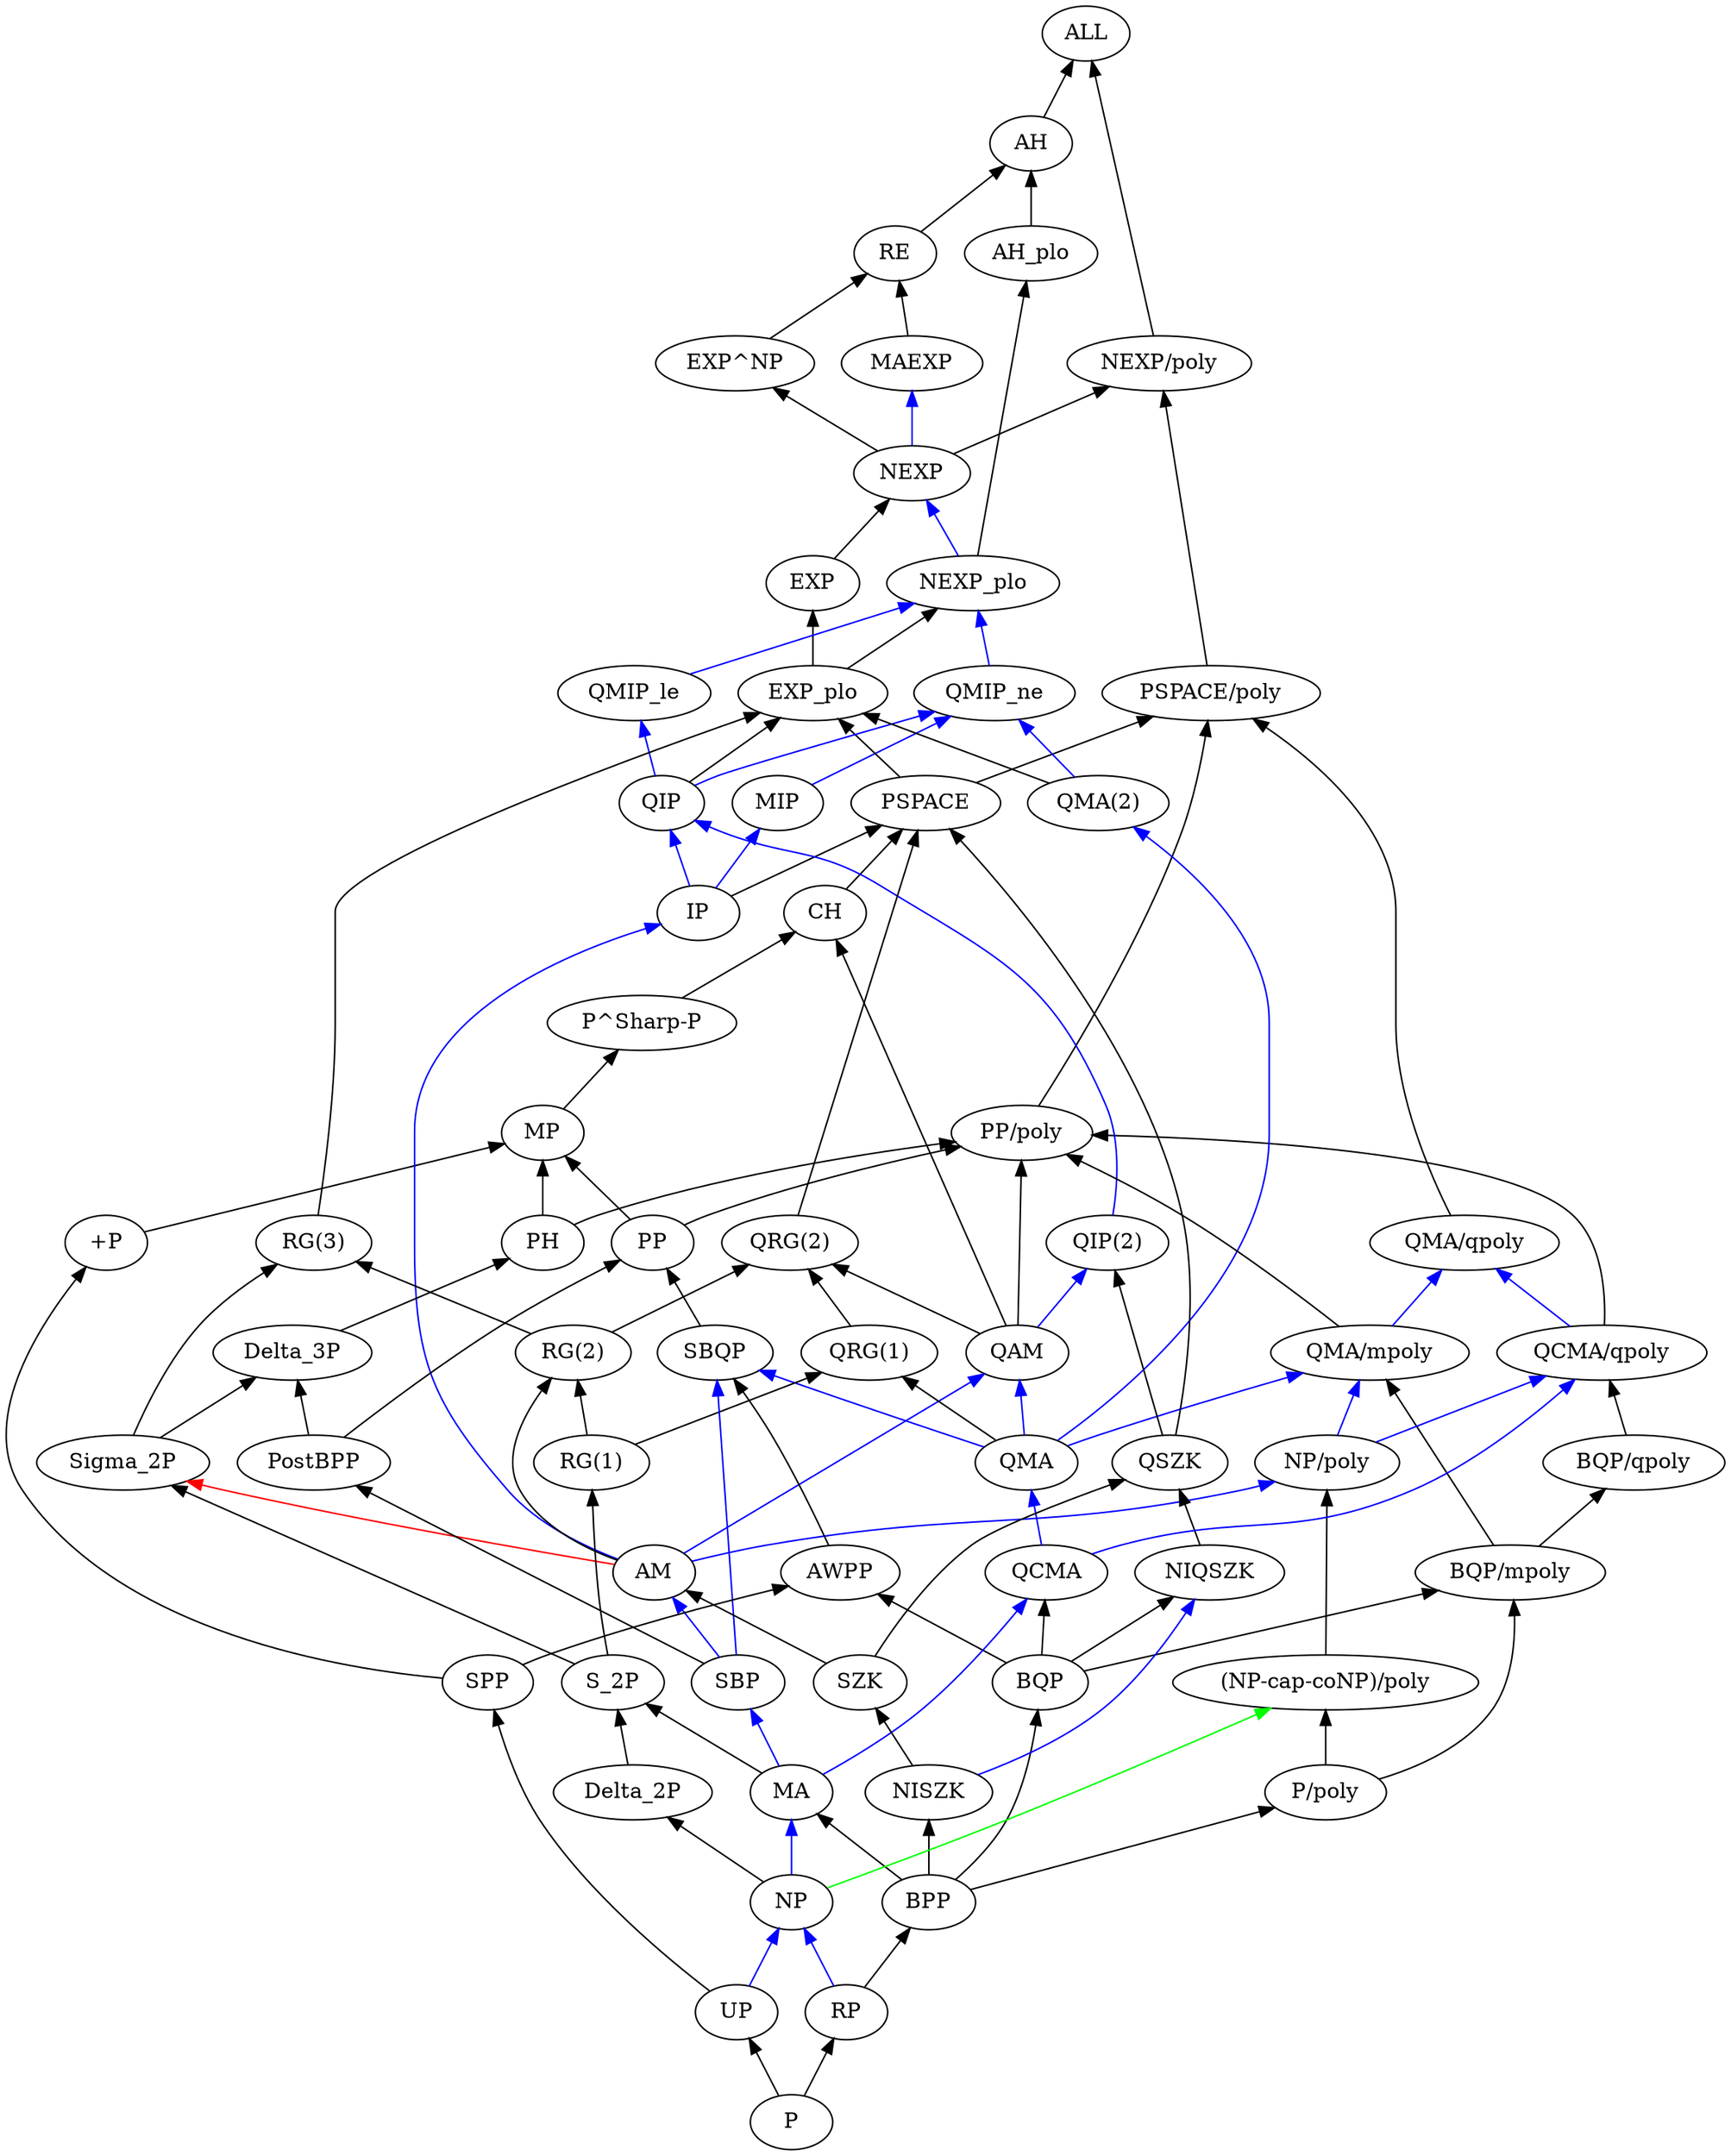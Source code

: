 digraph G {
    bgcolor=white;
    rankdir=BT;
    node [color=black,fontcolor=black];
    1 [label="(NP-cap-coNP)/poly",id="Anode1"];
    2 [label="+P",id="Anode2"];
    3 [label="AH",id="Anode3"];
    4 [label="AH_plo",id="Anode4"];
    5 [label="ALL",id="Anode5"];
    6 [label="AM",id="Anode6"];
    7 [label="AWPP",id="Anode7"];
    8 [label="BPP",id="Anode8"];
    9 [label="BQP",id="Anode9"];
    10 [label="BQP/mpoly",id="Anode10"];
    11 [label="BQP/qpoly",id="Anode11"];
    12 [label="CH",id="Anode12"];
    13 [label="Delta_2P",id="Anode13"];
    14 [label="Delta_3P",id="Anode14"];
    15 [label="EXP",id="Anode15"];
    16 [label="EXP^NP",id="Anode16"];
    17 [label="EXP_plo",id="Anode17"];
    18 [label="IP",id="Anode18"];
    19 [label="MA",id="Anode19"];
    20 [label="MAEXP",id="Anode20"];
    21 [label="MIP",id="Anode21"];
    22 [label="MP",id="Anode22"];
    23 [label="NEXP",id="Anode23"];
    24 [label="NEXP/poly",id="Anode24"];
    25 [label="NEXP_plo",id="Anode25"];
    26 [label="NIQSZK",id="Anode26"];
    27 [label="NISZK",id="Anode27"];
    28 [label="NP",id="Anode28"];
    29 [label="NP/poly",id="Anode29"];
    30 [label="P",id="Anode30"];
    31 [label="P/poly",id="Anode31"];
    32 [label="PH",id="Anode32"];
    33 [label="PP",id="Anode33"];
    34 [label="PP/poly",id="Anode34"];
    35 [label="PSPACE",id="Anode35"];
    36 [label="PSPACE/poly",id="Anode36"];
    37 [label="P^Sharp-P",id="Anode37"];
    38 [label="PostBPP",id="Anode38"];
    39 [label="QAM",id="Anode39"];
    40 [label="QCMA",id="Anode40"];
    41 [label="QCMA/qpoly",id="Anode41"];
    42 [label="QIP",id="Anode42"];
    43 [label="QIP(2)",id="Anode43"];
    44 [label="QMA",id="Anode44"];
    45 [label="QMA(2)",id="Anode45"];
    46 [label="QMA/mpoly",id="Anode46"];
    47 [label="QMA/qpoly",id="Anode47"];
    48 [label="QMIP_le",id="Anode48"];
    49 [label="QMIP_ne",id="Anode49"];
    50 [label="QRG(1)",id="Anode50"];
    51 [label="QRG(2)",id="Anode51"];
    52 [label="QSZK",id="Anode52"];
    53 [label="RE",id="Anode53"];
    54 [label="RG(1)",id="Anode54"];
    55 [label="RG(2)",id="Anode55"];
    56 [label="RG(3)",id="Anode56"];
    57 [label="RP",id="Anode57"];
    58 [label="SBP",id="Anode58"];
    59 [label="SBQP",id="Anode59"];
    60 [label="SPP",id="Anode60"];
    61 [label="SZK",id="Anode61"];
    62 [label="S_2P",id="Anode62"];
    63 [label="Sigma_2P",id="Anode63"];
    64 [label="UP",id="Anode64"];
    26 -> 52 [color=black];
    51 -> 35 [color=black];
    58 -> 38 [color=black];
    58 -> 6 [color=blue];
    58 -> 59 [color=blue];
    12 -> 35 [color=black];
    48 -> 25 [color=blue];
    20 -> 53 [color=black];
    21 -> 49 [color=blue];
    46 -> 34 [color=black];
    46 -> 47 [color=blue];
    25 -> 4 [color=black];
    25 -> 23 [color=blue];
    47 -> 36 [color=black];
    38 -> 33 [color=black];
    38 -> 14 [color=black];
    33 -> 34 [color=black];
    33 -> 22 [color=black];
    17 -> 25 [color=black];
    17 -> 15 [color=black];
    8 -> 19 [color=black];
    8 -> 9 [color=black];
    8 -> 27 [color=black];
    8 -> 31 [color=black];
    22 -> 37 [color=black];
    1 -> 29 [color=black];
    28 -> 13 [color=black];
    28 -> 19 [color=blue];
    28 -> 1 [color=green];
    64 -> 60 [color=black];
    64 -> 28 [color=blue];
    15 -> 23 [color=black];
    41 -> 34 [color=black];
    41 -> 47 [color=blue];
    37 -> 12 [color=black];
    49 -> 25 [color=blue];
    60 -> 2 [color=black];
    60 -> 7 [color=black];
    24 -> 5 [color=black];
    34 -> 36 [color=black];
    13 -> 62 [color=black];
    16 -> 53 [color=black];
    19 -> 62 [color=black];
    19 -> 40 [color=blue];
    19 -> 58 [color=blue];
    11 -> 41 [color=black];
    18 -> 35 [color=black];
    18 -> 42 [color=blue];
    18 -> 21 [color=blue];
    45 -> 17 [color=black];
    45 -> 49 [color=blue];
    4 -> 3 [color=black];
    50 -> 51 [color=black];
    2 -> 22 [color=black];
    52 -> 43 [color=black];
    52 -> 35 [color=black];
    59 -> 33 [color=black];
    62 -> 54 [color=black];
    62 -> 63 [color=black];
    53 -> 3 [color=black];
    43 -> 42 [color=blue];
    36 -> 24 [color=black];
    27 -> 61 [color=black];
    27 -> 26 [color=blue];
    31 -> 10 [color=black];
    31 -> 1 [color=black];
    32 -> 34 [color=black];
    32 -> 22 [color=black];
    6 -> 55 [color=black];
    6 -> 18 [color=blue];
    6 -> 29 [color=blue];
    6 -> 39 [color=blue];
    6 -> 63 [color=red];
    63 -> 56 [color=black];
    63 -> 14 [color=black];
    44 -> 50 [color=black];
    44 -> 46 [color=blue];
    44 -> 45 [color=blue];
    44 -> 59 [color=blue];
    44 -> 39 [color=blue];
    56 -> 17 [color=black];
    7 -> 59 [color=black];
    35 -> 17 [color=black];
    35 -> 36 [color=black];
    9 -> 40 [color=black];
    9 -> 26 [color=black];
    9 -> 10 [color=black];
    9 -> 7 [color=black];
    40 -> 41 [color=blue];
    40 -> 44 [color=blue];
    23 -> 24 [color=black];
    23 -> 16 [color=black];
    23 -> 20 [color=blue];
    54 -> 50 [color=black];
    54 -> 55 [color=black];
    42 -> 17 [color=black];
    42 -> 48 [color=blue];
    42 -> 49 [color=blue];
    10 -> 46 [color=black];
    10 -> 11 [color=black];
    55 -> 56 [color=black];
    55 -> 51 [color=black];
    39 -> 34 [color=black];
    39 -> 51 [color=black];
    39 -> 12 [color=black];
    39 -> 43 [color=blue];
    61 -> 6 [color=black];
    61 -> 52 [color=black];
    3 -> 5 [color=black];
    14 -> 32 [color=black];
    30 -> 57 [color=black];
    30 -> 64 [color=black];
    29 -> 46 [color=blue];
    29 -> 41 [color=blue];
    57 -> 8 [color=black];
    57 -> 28 [color=blue];
}